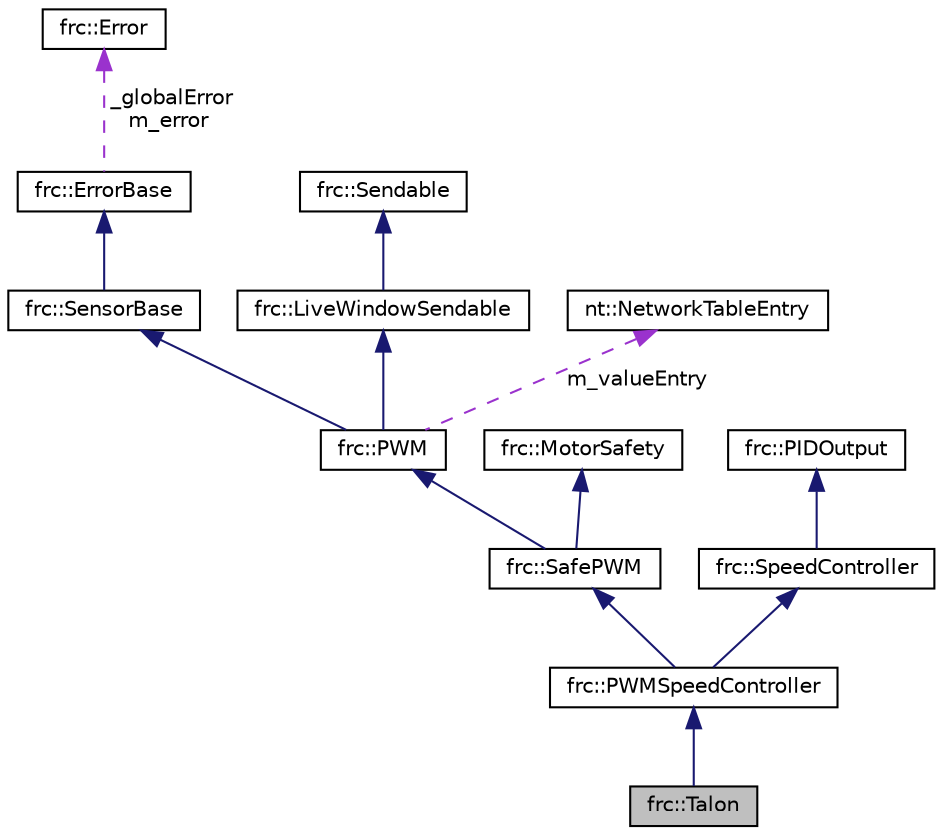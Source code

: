 digraph "frc::Talon"
{
  edge [fontname="Helvetica",fontsize="10",labelfontname="Helvetica",labelfontsize="10"];
  node [fontname="Helvetica",fontsize="10",shape=record];
  Node1 [label="frc::Talon",height=0.2,width=0.4,color="black", fillcolor="grey75", style="filled", fontcolor="black"];
  Node2 -> Node1 [dir="back",color="midnightblue",fontsize="10",style="solid",fontname="Helvetica"];
  Node2 [label="frc::PWMSpeedController",height=0.2,width=0.4,color="black", fillcolor="white", style="filled",URL="$classfrc_1_1PWMSpeedController.html",tooltip="Common base class for all PWM Speed Controllers. "];
  Node3 -> Node2 [dir="back",color="midnightblue",fontsize="10",style="solid",fontname="Helvetica"];
  Node3 [label="frc::SafePWM",height=0.2,width=0.4,color="black", fillcolor="white", style="filled",URL="$classfrc_1_1SafePWM.html",tooltip="A safe version of the PWM class. "];
  Node4 -> Node3 [dir="back",color="midnightblue",fontsize="10",style="solid",fontname="Helvetica"];
  Node4 [label="frc::PWM",height=0.2,width=0.4,color="black", fillcolor="white", style="filled",URL="$classfrc_1_1PWM.html",tooltip="Class implements the PWM generation in the FPGA. "];
  Node5 -> Node4 [dir="back",color="midnightblue",fontsize="10",style="solid",fontname="Helvetica"];
  Node5 [label="frc::SensorBase",height=0.2,width=0.4,color="black", fillcolor="white", style="filled",URL="$classfrc_1_1SensorBase.html",tooltip="Base class for all sensors. "];
  Node6 -> Node5 [dir="back",color="midnightblue",fontsize="10",style="solid",fontname="Helvetica"];
  Node6 [label="frc::ErrorBase",height=0.2,width=0.4,color="black", fillcolor="white", style="filled",URL="$classfrc_1_1ErrorBase.html",tooltip="Base class for most objects. "];
  Node7 -> Node6 [dir="back",color="darkorchid3",fontsize="10",style="dashed",label=" _globalError\nm_error" ,fontname="Helvetica"];
  Node7 [label="frc::Error",height=0.2,width=0.4,color="black", fillcolor="white", style="filled",URL="$classfrc_1_1Error.html",tooltip="Error object represents a library error. "];
  Node8 -> Node4 [dir="back",color="midnightblue",fontsize="10",style="solid",fontname="Helvetica"];
  Node8 [label="frc::LiveWindowSendable",height=0.2,width=0.4,color="black", fillcolor="white", style="filled",URL="$classfrc_1_1LiveWindowSendable.html",tooltip="Live Window Sendable is a special type of object sendable to the live window. "];
  Node9 -> Node8 [dir="back",color="midnightblue",fontsize="10",style="solid",fontname="Helvetica"];
  Node9 [label="frc::Sendable",height=0.2,width=0.4,color="black", fillcolor="white", style="filled",URL="$classfrc_1_1Sendable.html"];
  Node10 -> Node4 [dir="back",color="darkorchid3",fontsize="10",style="dashed",label=" m_valueEntry" ,fontname="Helvetica"];
  Node10 [label="nt::NetworkTableEntry",height=0.2,width=0.4,color="black", fillcolor="white", style="filled",URL="$classnt_1_1NetworkTableEntry.html",tooltip="NetworkTables Entry. "];
  Node11 -> Node3 [dir="back",color="midnightblue",fontsize="10",style="solid",fontname="Helvetica"];
  Node11 [label="frc::MotorSafety",height=0.2,width=0.4,color="black", fillcolor="white", style="filled",URL="$classfrc_1_1MotorSafety.html"];
  Node12 -> Node2 [dir="back",color="midnightblue",fontsize="10",style="solid",fontname="Helvetica"];
  Node12 [label="frc::SpeedController",height=0.2,width=0.4,color="black", fillcolor="white", style="filled",URL="$classfrc_1_1SpeedController.html",tooltip="Interface for speed controlling devices. "];
  Node13 -> Node12 [dir="back",color="midnightblue",fontsize="10",style="solid",fontname="Helvetica"];
  Node13 [label="frc::PIDOutput",height=0.2,width=0.4,color="black", fillcolor="white", style="filled",URL="$classfrc_1_1PIDOutput.html",tooltip="PIDOutput interface is a generic output for the PID class. "];
}
